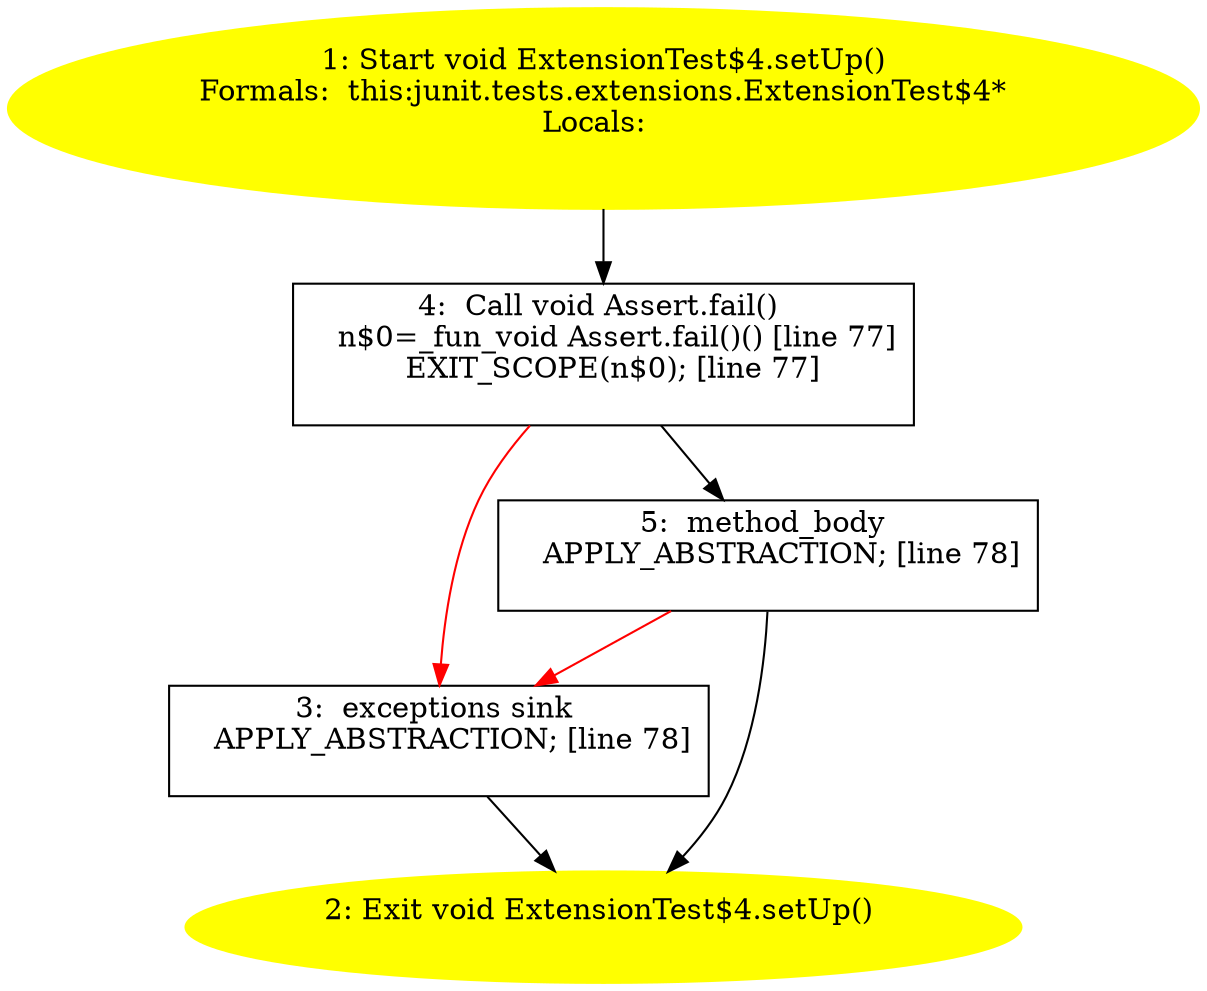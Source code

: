 /* @generated */
digraph cfg {
"junit.tests.extensions.ExtensionTest$4.setUp():void.75ecf3e94db76250a26881d5d2ac7129_1" [label="1: Start void ExtensionTest$4.setUp()\nFormals:  this:junit.tests.extensions.ExtensionTest$4*\nLocals:  \n  " color=yellow style=filled]
	

	 "junit.tests.extensions.ExtensionTest$4.setUp():void.75ecf3e94db76250a26881d5d2ac7129_1" -> "junit.tests.extensions.ExtensionTest$4.setUp():void.75ecf3e94db76250a26881d5d2ac7129_4" ;
"junit.tests.extensions.ExtensionTest$4.setUp():void.75ecf3e94db76250a26881d5d2ac7129_2" [label="2: Exit void ExtensionTest$4.setUp() \n  " color=yellow style=filled]
	

"junit.tests.extensions.ExtensionTest$4.setUp():void.75ecf3e94db76250a26881d5d2ac7129_3" [label="3:  exceptions sink \n   APPLY_ABSTRACTION; [line 78]\n " shape="box"]
	

	 "junit.tests.extensions.ExtensionTest$4.setUp():void.75ecf3e94db76250a26881d5d2ac7129_3" -> "junit.tests.extensions.ExtensionTest$4.setUp():void.75ecf3e94db76250a26881d5d2ac7129_2" ;
"junit.tests.extensions.ExtensionTest$4.setUp():void.75ecf3e94db76250a26881d5d2ac7129_4" [label="4:  Call void Assert.fail() \n   n$0=_fun_void Assert.fail()() [line 77]\n  EXIT_SCOPE(n$0); [line 77]\n " shape="box"]
	

	 "junit.tests.extensions.ExtensionTest$4.setUp():void.75ecf3e94db76250a26881d5d2ac7129_4" -> "junit.tests.extensions.ExtensionTest$4.setUp():void.75ecf3e94db76250a26881d5d2ac7129_5" ;
	 "junit.tests.extensions.ExtensionTest$4.setUp():void.75ecf3e94db76250a26881d5d2ac7129_4" -> "junit.tests.extensions.ExtensionTest$4.setUp():void.75ecf3e94db76250a26881d5d2ac7129_3" [color="red" ];
"junit.tests.extensions.ExtensionTest$4.setUp():void.75ecf3e94db76250a26881d5d2ac7129_5" [label="5:  method_body \n   APPLY_ABSTRACTION; [line 78]\n " shape="box"]
	

	 "junit.tests.extensions.ExtensionTest$4.setUp():void.75ecf3e94db76250a26881d5d2ac7129_5" -> "junit.tests.extensions.ExtensionTest$4.setUp():void.75ecf3e94db76250a26881d5d2ac7129_2" ;
	 "junit.tests.extensions.ExtensionTest$4.setUp():void.75ecf3e94db76250a26881d5d2ac7129_5" -> "junit.tests.extensions.ExtensionTest$4.setUp():void.75ecf3e94db76250a26881d5d2ac7129_3" [color="red" ];
}
